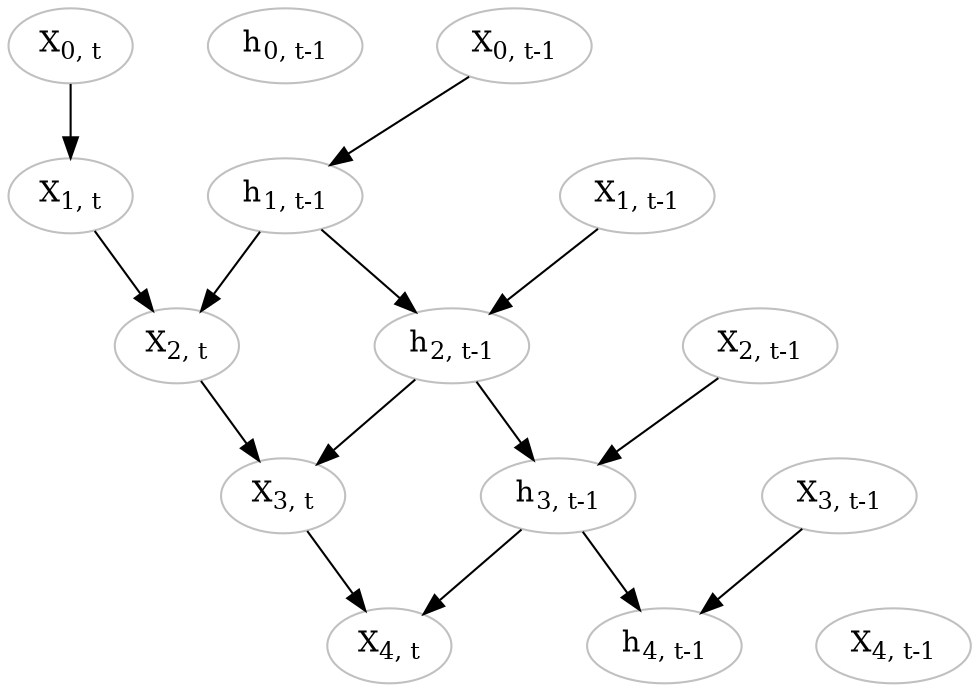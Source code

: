 digraph nn{

edge[
	_color = pink
	nodesep = 0.5
	ranksep = 0.5
	weight = 0.5
	height = 0.5
]
node[
	_shape = rectangle 
	color = gray 
	_style = filled
	_width = 0.1
	_height = 0.1
	label = ""
	nodesep = 0.5
	ranksep = 0.5
]
graph[
	nodesep = 0.5
	ranksep = 0.5
	_rankdir = LR
]

Xp0 [label=<X<SUB>0, t-1</SUB>>]
H0 [label=<h<SUB>0, t-1</SUB>>]
X0 [label=<X<SUB>0, t</SUB>>]

Xp1 [label=<X<SUB>1, t-1</SUB>>]
H1 [label=<h<SUB>1, t-1</SUB>>]
X1 [label=<X<SUB>1, t</SUB>>]

Xp2 [label=<X<SUB>2, t-1</SUB>>]
H2 [label=<h<SUB>2, t-1</SUB>>]
X2 [label=<X<SUB>2, t</SUB>>]

Xp3 [label=<X<SUB>3, t-1</SUB>>]
H3 [label=<h<SUB>3, t-1</SUB>>]
X3 [label=<X<SUB>3, t</SUB>>]

Xp4 [label=<X<SUB>4, t-1</SUB>>]
H4 [label=<h<SUB>4, t-1</SUB>>]
X4 [label=<X<SUB>4, t</SUB>>]

Xp0->Xp1 [style=invis]
H0->Xp1 [style=invis]
H0->H1 [style=invis]
Xp0->H1
X0->X1
H0->X1 [style=invis]

Xp1->Xp2 [style=invis]
H1->H2
Xp1->H2
X1->X2
H1->X2

Xp2->Xp3 [style=invis]
H2->H3
Xp2->H3
X2->X3
H2->X3

Xp3->Xp4 [style=invis]
H3->H4
Xp3->H4
X3->X4
H3->X4
}
